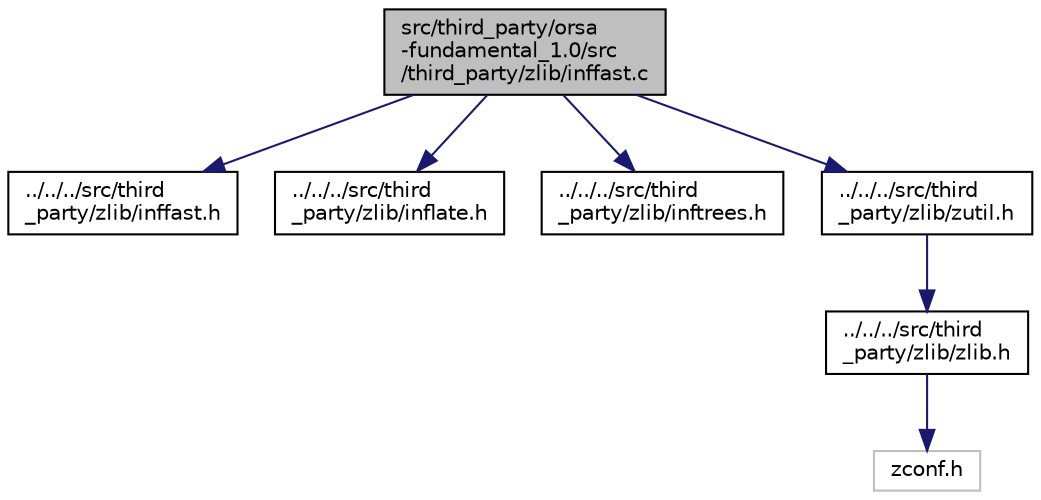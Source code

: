 digraph "src/third_party/orsa-fundamental_1.0/src/third_party/zlib/inffast.c"
{
  edge [fontname="Helvetica",fontsize="10",labelfontname="Helvetica",labelfontsize="10"];
  node [fontname="Helvetica",fontsize="10",shape=record];
  Node1 [label="src/third_party/orsa\l-fundamental_1.0/src\l/third_party/zlib/inffast.c",height=0.2,width=0.4,color="black", fillcolor="grey75", style="filled", fontcolor="black"];
  Node1 -> Node2 [color="midnightblue",fontsize="10",style="solid"];
  Node2 [label="../../../src/third\l_party/zlib/inffast.h",height=0.2,width=0.4,color="black", fillcolor="white", style="filled",URL="$inffast_8h.html"];
  Node1 -> Node3 [color="midnightblue",fontsize="10",style="solid"];
  Node3 [label="../../../src/third\l_party/zlib/inflate.h",height=0.2,width=0.4,color="black", fillcolor="white", style="filled",URL="$inflate_8h.html"];
  Node1 -> Node4 [color="midnightblue",fontsize="10",style="solid"];
  Node4 [label="../../../src/third\l_party/zlib/inftrees.h",height=0.2,width=0.4,color="black", fillcolor="white", style="filled",URL="$inftrees_8h.html"];
  Node1 -> Node5 [color="midnightblue",fontsize="10",style="solid"];
  Node5 [label="../../../src/third\l_party/zlib/zutil.h",height=0.2,width=0.4,color="black", fillcolor="white", style="filled",URL="$zutil_8h.html"];
  Node5 -> Node6 [color="midnightblue",fontsize="10",style="solid"];
  Node6 [label="../../../src/third\l_party/zlib/zlib.h",height=0.2,width=0.4,color="black", fillcolor="white", style="filled",URL="$zlib_8h.html"];
  Node6 -> Node7 [color="midnightblue",fontsize="10",style="solid"];
  Node7 [label="zconf.h",height=0.2,width=0.4,color="grey75", fillcolor="white", style="filled"];
}
